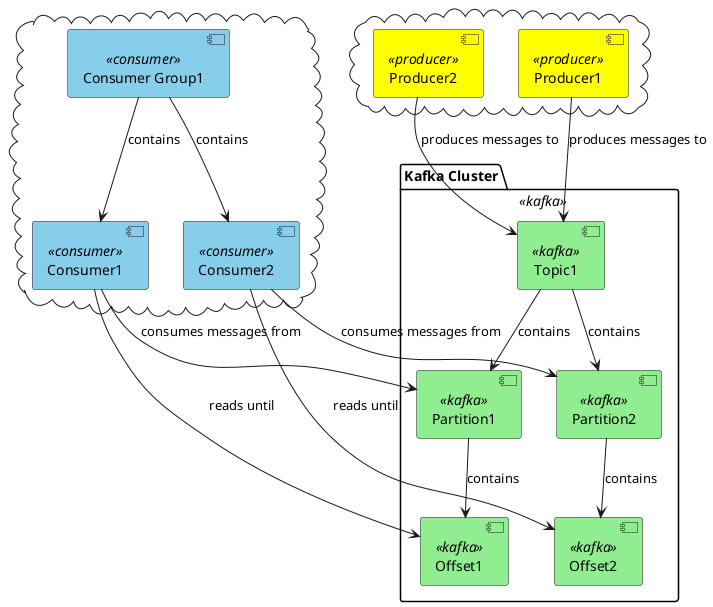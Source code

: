 @startuml

skinparam component {
  BackgroundColor<<producer>> Yellow
  BackgroundColor<<consumer>> SkyBlue
  BackgroundColor<<kafka>> LightGreen
}

package "Kafka Cluster" <<kafka>> {
  [Topic1] as topic1 <<kafka>>
  [Partition1] as partition1 <<kafka>>
  [Partition2] as partition2 <<kafka>>
  [Offset1] as offset1 <<kafka>>
  [Offset2] as offset2 <<kafka>>
}

cloud {
  [Producer1] as producer1 <<producer>>
  [Producer2] as producer2 <<producer>>
}

cloud {
  [Consumer Group1] as consumerGroup1 <<consumer>>
  [Consumer1] as consumer1 <<consumer>>
  [Consumer2] as consumer2 <<consumer>>
}

topic1 --> partition1 : contains
topic1 --> partition2 : contains
partition1 --> offset1 : contains
partition2 --> offset2 : contains

producer1 --> topic1 : produces messages to
producer2 --> topic1 : produces messages to

consumer1 --> partition1 : consumes messages from
consumer2 --> partition2 : consumes messages from

consumerGroup1 --> consumer1 : contains
consumerGroup1 --> consumer2 : contains

consumer1 --> offset1 : reads until
consumer2 --> offset2 : reads until

@enduml
